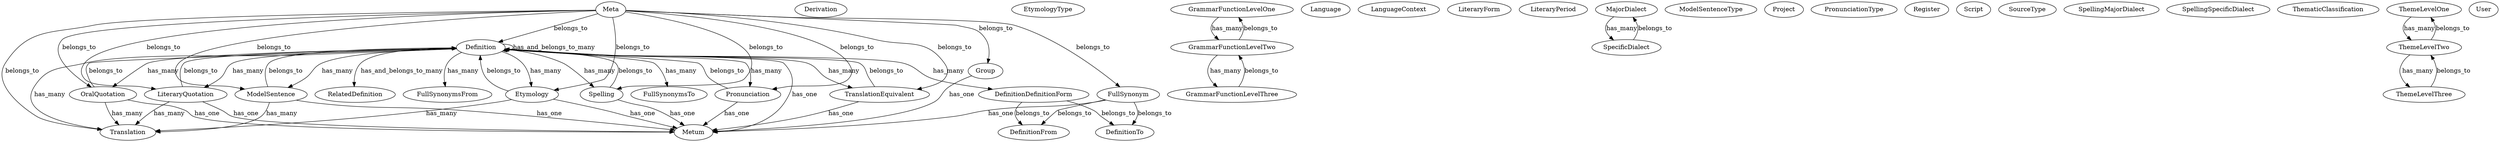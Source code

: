 digraph x {
Definition
Definition -> Pronunciation [label=has_many]
Definition -> FullSynonymsFrom [label=has_many]
Definition -> LiteraryQuotation [label=has_many]
Definition -> Metum [label=has_one]
Definition -> Definition [label=has_and_belongs_to_many]
Definition -> FullSynonymsTo [label=has_many]
Definition -> TranslationEquivalent [label=has_many]
Definition -> Etymology [label=has_many]
Definition -> OralQuotation [label=has_many]
Definition -> Spelling [label=has_many]
Definition -> DefinitionDefinitionForm [label=has_many]
Definition -> ModelSentence [label=has_many]
Definition -> Translation [label=has_many]
Definition -> RelatedDefinition [label=has_and_belongs_to_many]
DefinitionDefinitionForm
DefinitionDefinitionForm -> DefinitionTo [label=belongs_to]
DefinitionDefinitionForm -> DefinitionFrom [label=belongs_to]
Derivation
Etymology
Etymology -> Metum [label=has_one]
Etymology -> Definition [label=belongs_to]
Etymology -> Translation [label=has_many]
EtymologyType
FullSynonym
FullSynonym -> Metum [label=has_one]
FullSynonym -> DefinitionTo [label=belongs_to]
FullSynonym -> DefinitionFrom [label=belongs_to]
GrammarFunctionLevelOne
GrammarFunctionLevelOne -> GrammarFunctionLevelTwo [label=has_many]
GrammarFunctionLevelThree
GrammarFunctionLevelThree -> GrammarFunctionLevelTwo [label=belongs_to]
GrammarFunctionLevelTwo
GrammarFunctionLevelTwo -> GrammarFunctionLevelThree [label=has_many]
GrammarFunctionLevelTwo -> GrammarFunctionLevelOne [label=belongs_to]
Group
Group -> Metum [label=has_one]
Language
LanguageContext
LiteraryForm
LiteraryPeriod
LiteraryQuotation
LiteraryQuotation -> Metum [label=has_one]
LiteraryQuotation -> Definition [label=belongs_to]
LiteraryQuotation -> Translation [label=has_many]
MajorDialect
MajorDialect -> SpecificDialect [label=has_many]
Meta
Meta -> FullSynonym [label=belongs_to]
Meta -> Translation [label=belongs_to]
Meta -> OralQuotation [label=belongs_to]
Meta -> Spelling [label=belongs_to]
Meta -> Group [label=belongs_to]
Meta -> ModelSentence [label=belongs_to]
Meta -> Definition [label=belongs_to]
Meta -> LiteraryQuotation [label=belongs_to]
Meta -> Pronunciation [label=belongs_to]
Meta -> Etymology [label=belongs_to]
Meta -> TranslationEquivalent [label=belongs_to]
ModelSentence
ModelSentence -> Metum [label=has_one]
ModelSentence -> Definition [label=belongs_to]
ModelSentence -> Translation [label=has_many]
ModelSentenceType
OralQuotation
OralQuotation -> Metum [label=has_one]
OralQuotation -> Definition [label=belongs_to]
OralQuotation -> Translation [label=has_many]
Project
Pronunciation
Pronunciation -> Metum [label=has_one]
Pronunciation -> Definition [label=belongs_to]
PronunciationType
Register
Script
SourceType
SpecificDialect
SpecificDialect -> MajorDialect [label=belongs_to]
Spelling
Spelling -> Metum [label=has_one]
Spelling -> Definition [label=belongs_to]
SpellingMajorDialect
SpellingSpecificDialect
ThematicClassification
ThemeLevelOne
ThemeLevelOne -> ThemeLevelTwo [label=has_many]
ThemeLevelThree
ThemeLevelThree -> ThemeLevelTwo [label=belongs_to]
ThemeLevelTwo
ThemeLevelTwo -> ThemeLevelThree [label=has_many]
ThemeLevelTwo -> ThemeLevelOne [label=belongs_to]
TranslationEquivalent
TranslationEquivalent -> Metum [label=has_one]
TranslationEquivalent -> Definition [label=belongs_to]
User
}

